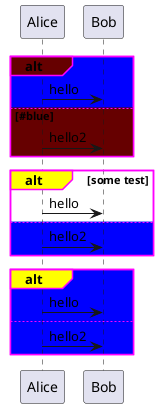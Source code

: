{
  "sha1": "f9ba5hyd5f4gr94efrffr44xm9fp6cg",
  "insertion": {
    "when": "2024-06-01T09:03:05.795Z",
    "user": "plantuml@gmail.com"
  }
}
@startuml
skinparam sequenceGroupBorderColor magenta
skinparam sequenceGroupBackgroundColor yellow
skinparam sequenceReferenceBorderColor red
skinparam sequenceReferenceBackgroundColor #AAAAAA
skinparam sequenceReferenceHeaderBackgroundColor blue

alt#660000 #blue
  Alice -> Bob : hello
else #660000 #blue
  Alice -> Bob : hello2
end

alt some test
  Alice -> Bob : hello
else #blue
  Alice -> Bob : hello2
end

alt #blue
  Alice -> Bob : hello
else
  Alice -> Bob : hello2
end

@enduml
